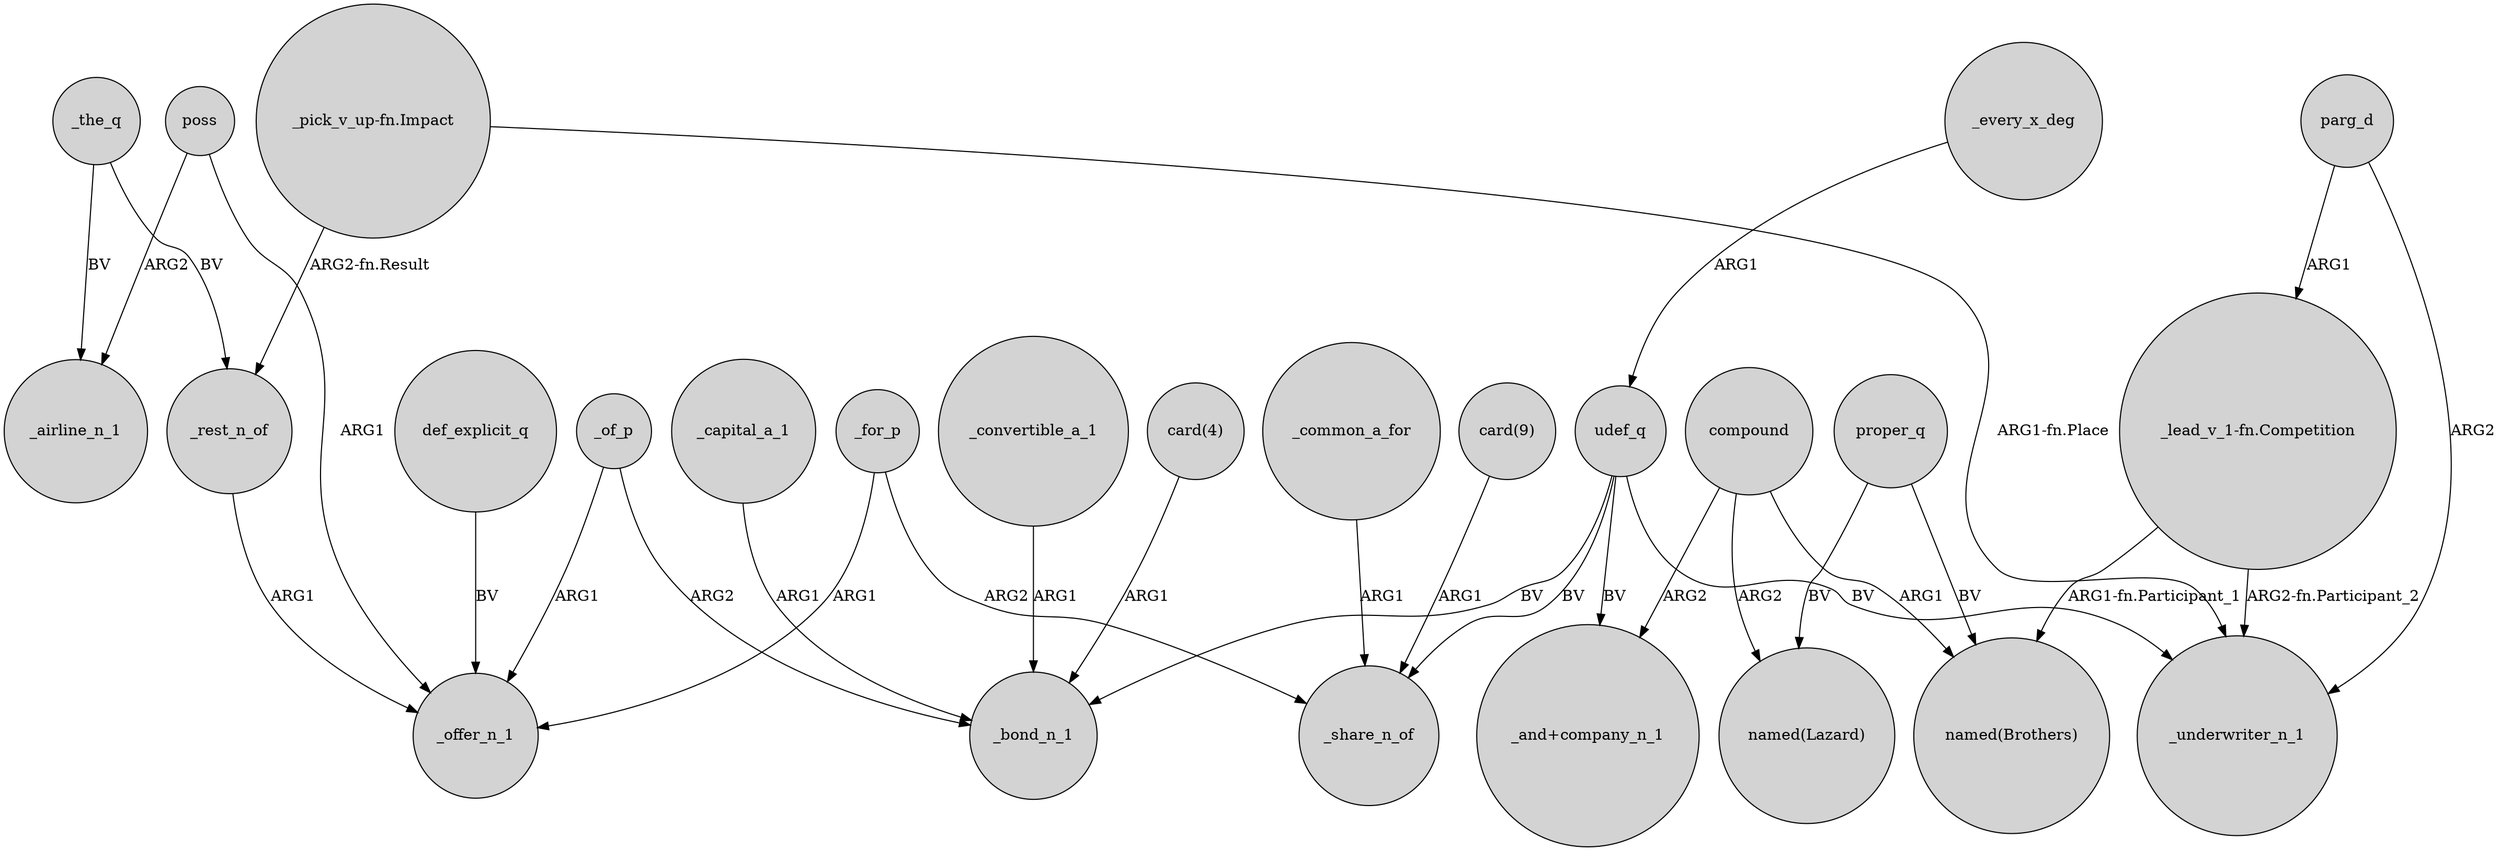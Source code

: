 digraph {
	node [shape=circle style=filled]
	_for_p -> _offer_n_1 [label=ARG1]
	_for_p -> _share_n_of [label=ARG2]
	udef_q -> _bond_n_1 [label=BV]
	compound -> "_and+company_n_1" [label=ARG2]
	parg_d -> "_lead_v_1-fn.Competition" [label=ARG1]
	_common_a_for -> _share_n_of [label=ARG1]
	_of_p -> _bond_n_1 [label=ARG2]
	"card(9)" -> _share_n_of [label=ARG1]
	compound -> "named(Lazard)" [label=ARG2]
	_of_p -> _offer_n_1 [label=ARG1]
	poss -> _offer_n_1 [label=ARG1]
	proper_q -> "named(Lazard)" [label=BV]
	udef_q -> _underwriter_n_1 [label=BV]
	"_lead_v_1-fn.Competition" -> _underwriter_n_1 [label="ARG2-fn.Participant_2"]
	compound -> "named(Brothers)" [label=ARG1]
	udef_q -> _share_n_of [label=BV]
	"_lead_v_1-fn.Competition" -> "named(Brothers)" [label="ARG1-fn.Participant_1"]
	_rest_n_of -> _offer_n_1 [label=ARG1]
	_capital_a_1 -> _bond_n_1 [label=ARG1]
	proper_q -> "named(Brothers)" [label=BV]
	def_explicit_q -> _offer_n_1 [label=BV]
	poss -> _airline_n_1 [label=ARG2]
	_the_q -> _airline_n_1 [label=BV]
	"_pick_v_up-fn.Impact" -> _underwriter_n_1 [label="ARG1-fn.Place"]
	parg_d -> _underwriter_n_1 [label=ARG2]
	udef_q -> "_and+company_n_1" [label=BV]
	_every_x_deg -> udef_q [label=ARG1]
	_convertible_a_1 -> _bond_n_1 [label=ARG1]
	_the_q -> _rest_n_of [label=BV]
	"_pick_v_up-fn.Impact" -> _rest_n_of [label="ARG2-fn.Result"]
	"card(4)" -> _bond_n_1 [label=ARG1]
}
